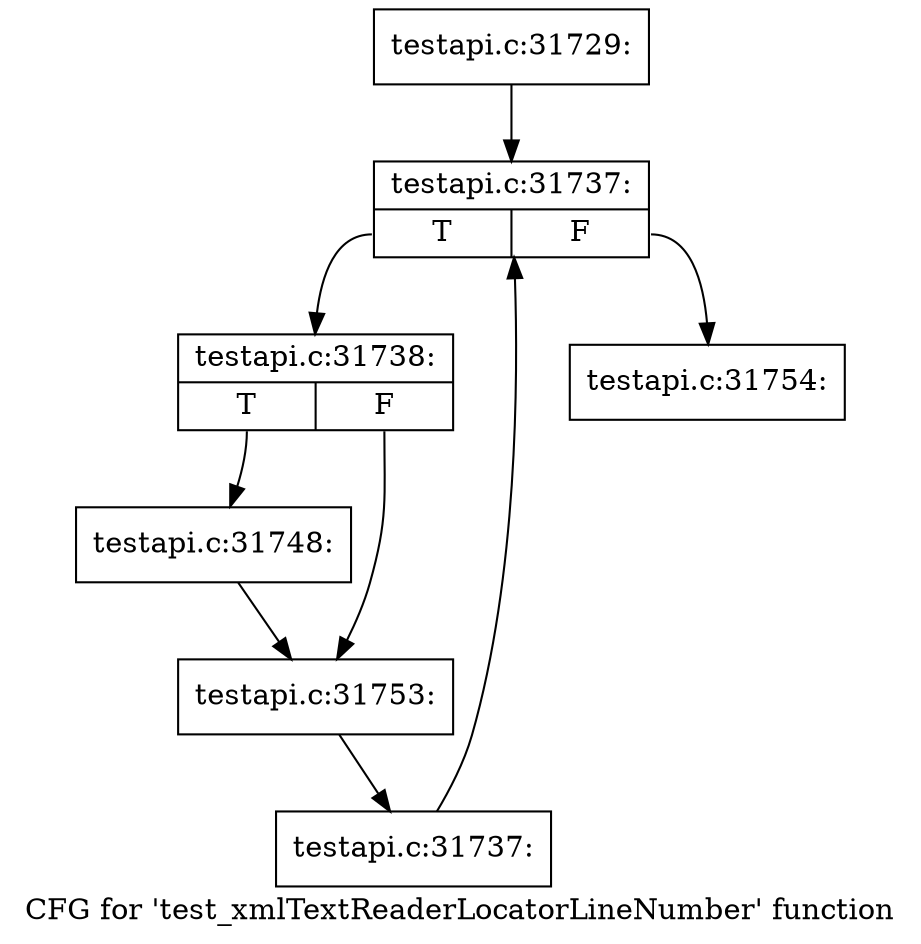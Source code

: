 digraph "CFG for 'test_xmlTextReaderLocatorLineNumber' function" {
	label="CFG for 'test_xmlTextReaderLocatorLineNumber' function";

	Node0x51b9810 [shape=record,label="{testapi.c:31729:}"];
	Node0x51b9810 -> Node0x51bd9d0;
	Node0x51bd9d0 [shape=record,label="{testapi.c:31737:|{<s0>T|<s1>F}}"];
	Node0x51bd9d0:s0 -> Node0x51bdcb0;
	Node0x51bd9d0:s1 -> Node0x51bd830;
	Node0x51bdcb0 [shape=record,label="{testapi.c:31738:|{<s0>T|<s1>F}}"];
	Node0x51bdcb0:s0 -> Node0x51beb10;
	Node0x51bdcb0:s1 -> Node0x51bf2e0;
	Node0x51beb10 [shape=record,label="{testapi.c:31748:}"];
	Node0x51beb10 -> Node0x51bf2e0;
	Node0x51bf2e0 [shape=record,label="{testapi.c:31753:}"];
	Node0x51bf2e0 -> Node0x51bdc20;
	Node0x51bdc20 [shape=record,label="{testapi.c:31737:}"];
	Node0x51bdc20 -> Node0x51bd9d0;
	Node0x51bd830 [shape=record,label="{testapi.c:31754:}"];
}
